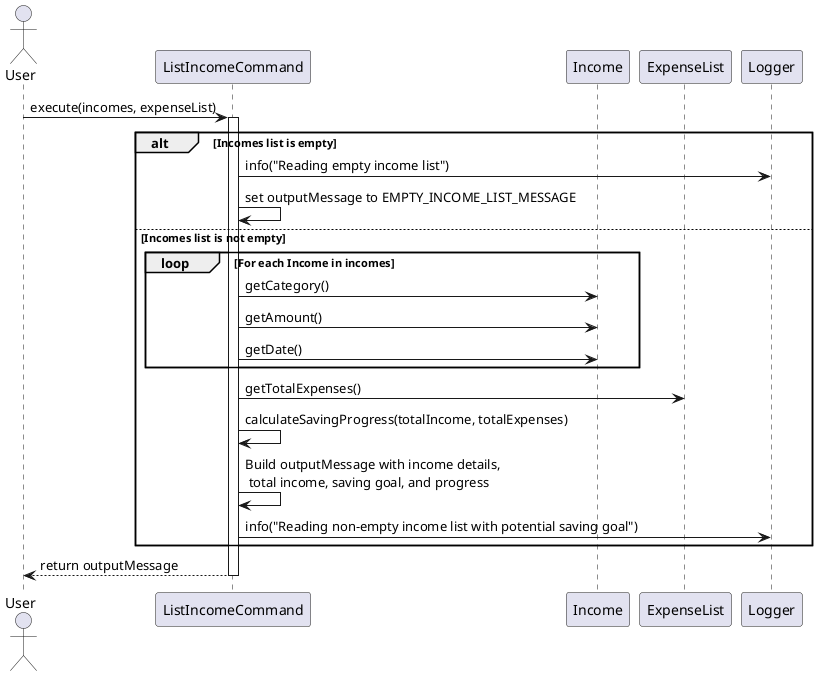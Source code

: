 @startuml
hide circle
skinparam participantIconSize 0

actor "User" as User
participant "ListIncomeCommand" as LIC
participant "Income" as Income
participant "ExpenseList" as ExpenseList
participant "Logger" as Logger

User -> LIC: execute(incomes, expenseList)
activate LIC
alt Incomes list is empty
    LIC -> Logger: info("Reading empty income list")
    LIC -> LIC: set outputMessage to EMPTY_INCOME_LIST_MESSAGE
else Incomes list is not empty
    loop For each Income in incomes
        LIC -> Income: getCategory()
        LIC -> Income: getAmount()
        LIC -> Income: getDate()
    end
    LIC -> ExpenseList: getTotalExpenses()
    LIC -> LIC: calculateSavingProgress(totalIncome, totalExpenses)
    LIC -> LIC: Build outputMessage with income details,\n total income, saving goal, and progress
    LIC -> Logger: info("Reading non-empty income list with potential saving goal")
end
LIC --> User: return outputMessage
deactivate LIC

@enduml